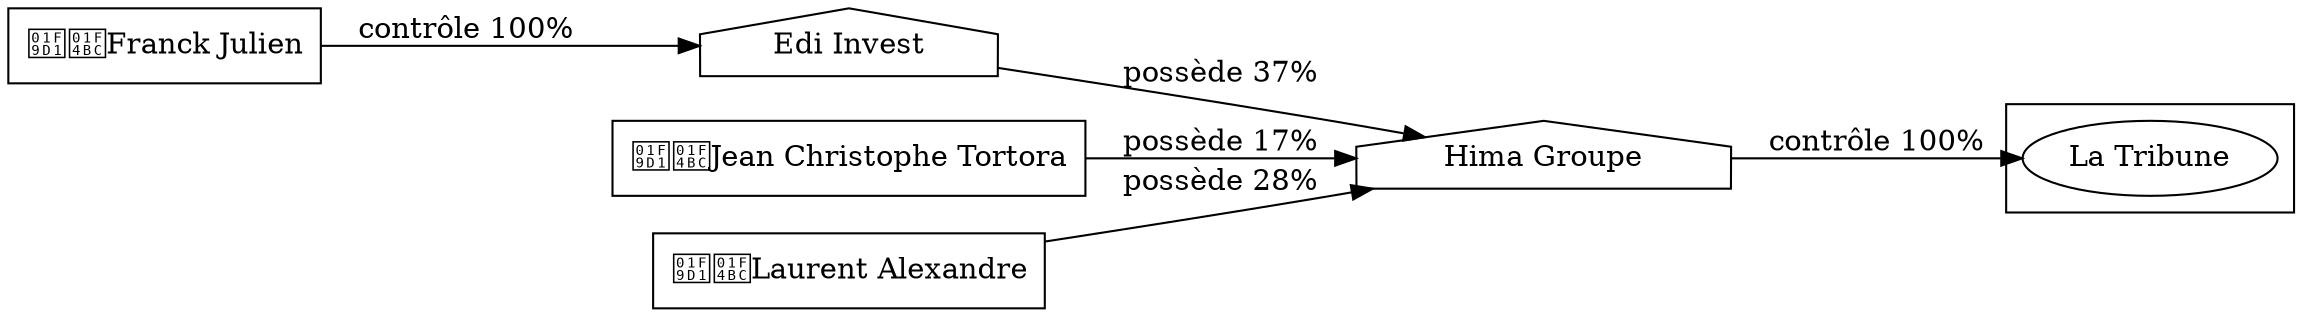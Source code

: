 digraph {
  rankdir=LR;
  subgraph roots {
    
      "franck-julien-314"[label="🧑‍💼Franck Julien" shape=box]
    
      "jean-christophe-tortora-316"[label="🧑‍💼Jean Christophe Tortora" shape=box]
    
      "laurent-alexandre-317"[label="🧑‍💼Laurent Alexandre" shape=box]
    
  }

  
    "edi-invest-315"[label="Edi Invest" shape=house]
  
    "hima-groupe-318"[label="Hima Groupe" shape=house]
  

  subgraph clusterLeaves {
    
      "la-tribune-319"[label="La Tribune"]
    
  }

  
    "edi-invest-315" -> "hima-groupe-318" [
      label="possède 37%"
    ]
  
    "franck-julien-314" -> "edi-invest-315" [
      label="contrôle 100%"
    ]
  
    "jean-christophe-tortora-316" -> "hima-groupe-318" [
      label="possède 17%"
    ]
  
    "laurent-alexandre-317" -> "hima-groupe-318" [
      label="possède 28%"
    ]
  
    "hima-groupe-318" -> "la-tribune-319" [
      label="contrôle 100%"
    ]
  
}
